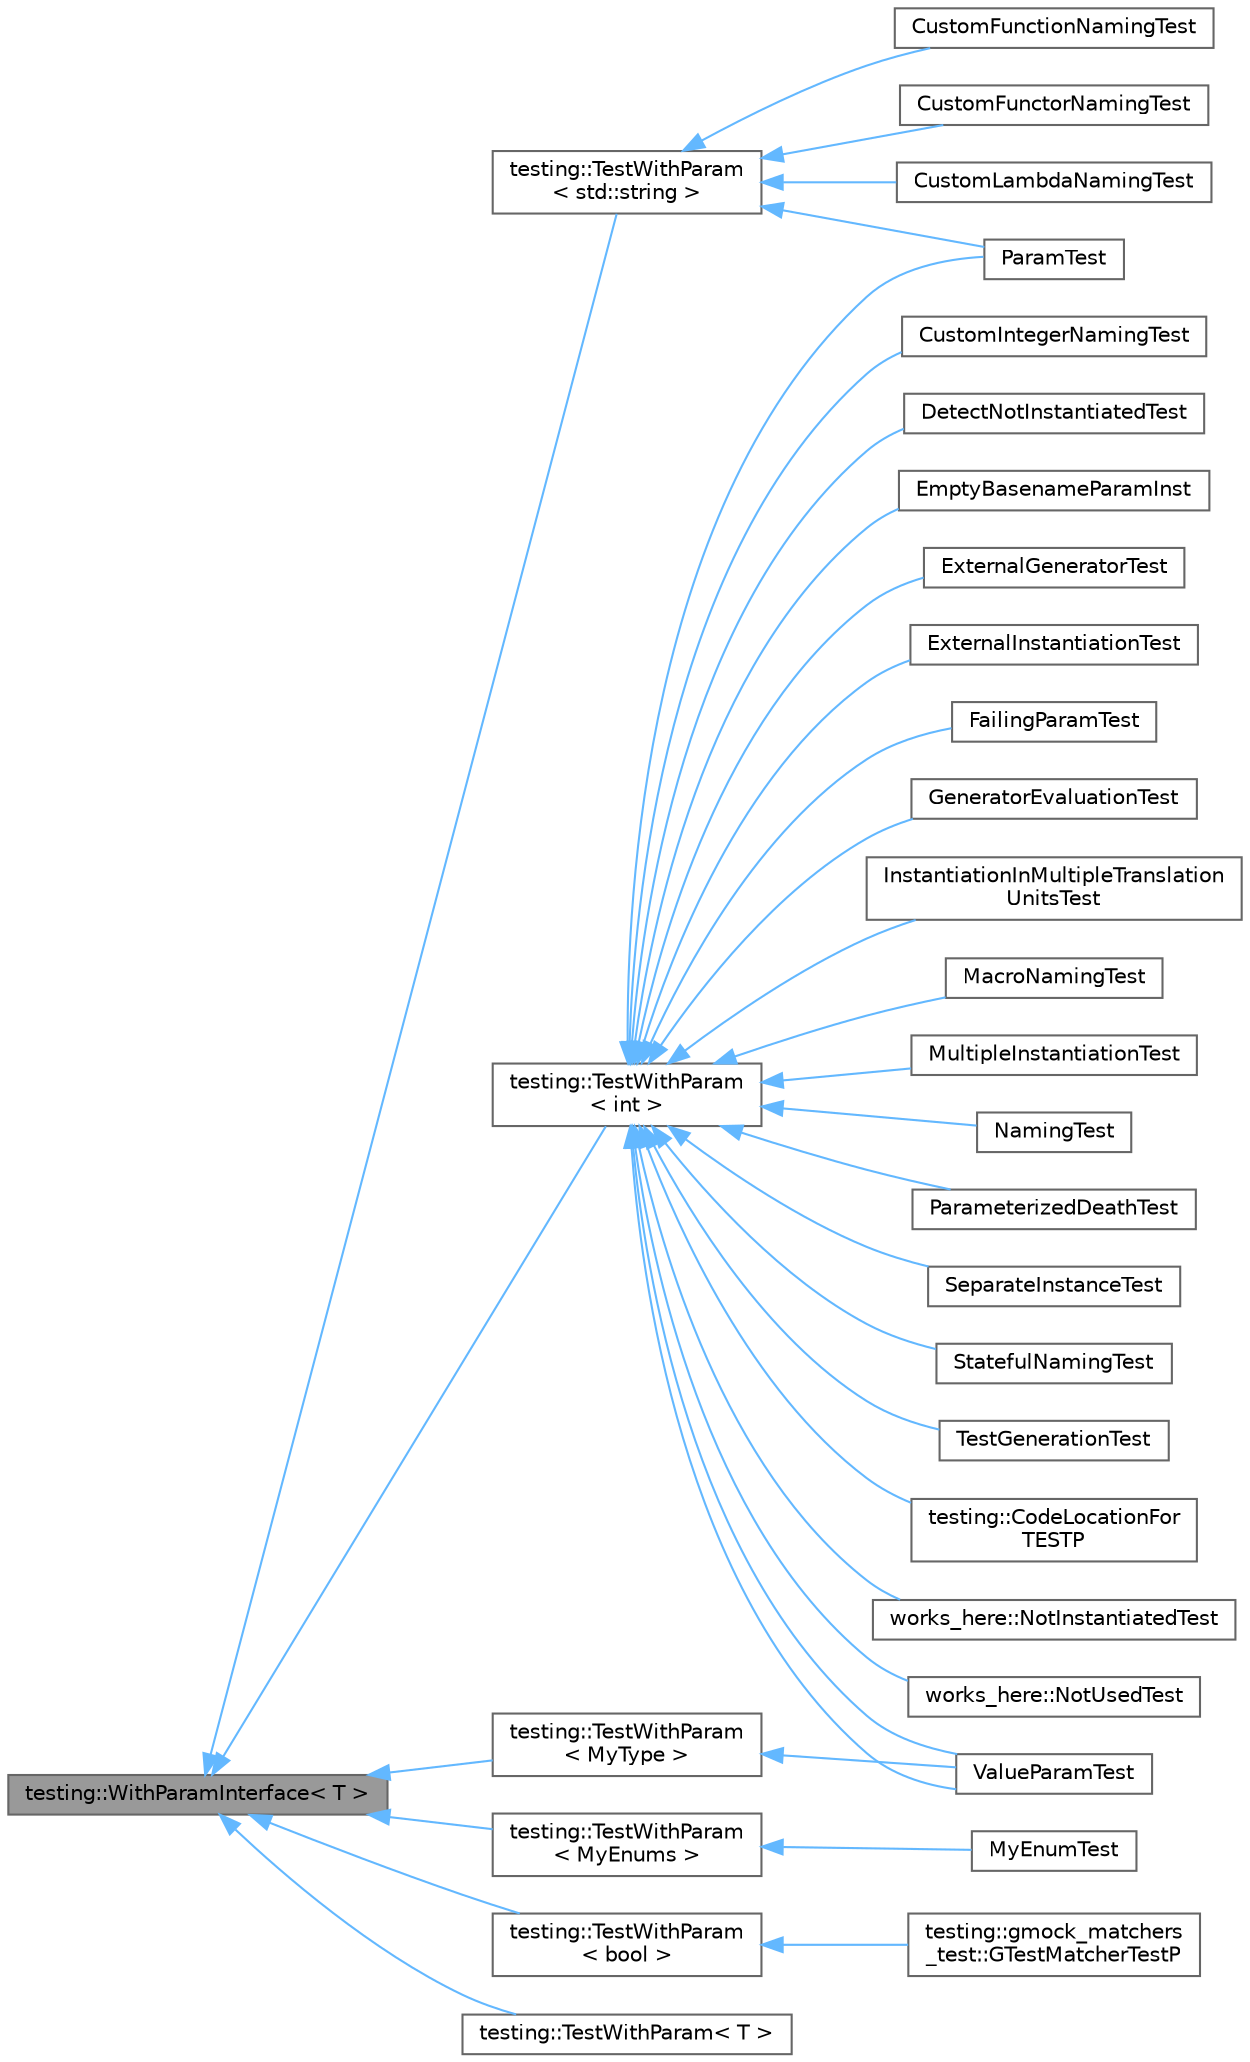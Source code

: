 digraph "testing::WithParamInterface&lt; T &gt;"
{
 // LATEX_PDF_SIZE
  bgcolor="transparent";
  edge [fontname=Helvetica,fontsize=10,labelfontname=Helvetica,labelfontsize=10];
  node [fontname=Helvetica,fontsize=10,shape=box,height=0.2,width=0.4];
  rankdir="LR";
  Node1 [id="Node000001",label="testing::WithParamInterface\< T \>",height=0.2,width=0.4,color="gray40", fillcolor="grey60", style="filled", fontcolor="black",tooltip=" "];
  Node1 -> Node2 [id="edge1_Node000001_Node000002",dir="back",color="steelblue1",style="solid",tooltip=" "];
  Node2 [id="Node000002",label="testing::TestWithParam\l\< int \>",height=0.2,width=0.4,color="gray40", fillcolor="white", style="filled",URL="$classtesting_1_1TestWithParam.html",tooltip=" "];
  Node2 -> Node3 [id="edge2_Node000002_Node000003",dir="back",color="steelblue1",style="solid",tooltip=" "];
  Node3 [id="Node000003",label="ParamTest",height=0.2,width=0.4,color="gray40", fillcolor="white", style="filled",URL="$classParamTest.html",tooltip=" "];
  Node2 -> Node4 [id="edge3_Node000002_Node000004",dir="back",color="steelblue1",style="solid",tooltip=" "];
  Node4 [id="Node000004",label="CustomIntegerNamingTest",height=0.2,width=0.4,color="gray40", fillcolor="white", style="filled",URL="$classCustomIntegerNamingTest.html",tooltip=" "];
  Node2 -> Node5 [id="edge4_Node000002_Node000005",dir="back",color="steelblue1",style="solid",tooltip=" "];
  Node5 [id="Node000005",label="DetectNotInstantiatedTest",height=0.2,width=0.4,color="gray40", fillcolor="white", style="filled",URL="$classDetectNotInstantiatedTest.html",tooltip=" "];
  Node2 -> Node6 [id="edge5_Node000002_Node000006",dir="back",color="steelblue1",style="solid",tooltip=" "];
  Node6 [id="Node000006",label="EmptyBasenameParamInst",height=0.2,width=0.4,color="gray40", fillcolor="white", style="filled",URL="$classEmptyBasenameParamInst.html",tooltip=" "];
  Node2 -> Node7 [id="edge6_Node000002_Node000007",dir="back",color="steelblue1",style="solid",tooltip=" "];
  Node7 [id="Node000007",label="ExternalGeneratorTest",height=0.2,width=0.4,color="gray40", fillcolor="white", style="filled",URL="$classExternalGeneratorTest.html",tooltip=" "];
  Node2 -> Node8 [id="edge7_Node000002_Node000008",dir="back",color="steelblue1",style="solid",tooltip=" "];
  Node8 [id="Node000008",label="ExternalInstantiationTest",height=0.2,width=0.4,color="gray40", fillcolor="white", style="filled",URL="$classExternalInstantiationTest.html",tooltip=" "];
  Node2 -> Node9 [id="edge8_Node000002_Node000009",dir="back",color="steelblue1",style="solid",tooltip=" "];
  Node9 [id="Node000009",label="FailingParamTest",height=0.2,width=0.4,color="gray40", fillcolor="white", style="filled",URL="$classFailingParamTest.html",tooltip=" "];
  Node2 -> Node10 [id="edge9_Node000002_Node000010",dir="back",color="steelblue1",style="solid",tooltip=" "];
  Node10 [id="Node000010",label="GeneratorEvaluationTest",height=0.2,width=0.4,color="gray40", fillcolor="white", style="filled",URL="$classGeneratorEvaluationTest.html",tooltip=" "];
  Node2 -> Node11 [id="edge10_Node000002_Node000011",dir="back",color="steelblue1",style="solid",tooltip=" "];
  Node11 [id="Node000011",label="InstantiationInMultipleTranslation\lUnitsTest",height=0.2,width=0.4,color="gray40", fillcolor="white", style="filled",URL="$classInstantiationInMultipleTranslationUnitsTest.html",tooltip=" "];
  Node2 -> Node12 [id="edge11_Node000002_Node000012",dir="back",color="steelblue1",style="solid",tooltip=" "];
  Node12 [id="Node000012",label="MacroNamingTest",height=0.2,width=0.4,color="gray40", fillcolor="white", style="filled",URL="$classMacroNamingTest.html",tooltip=" "];
  Node2 -> Node13 [id="edge12_Node000002_Node000013",dir="back",color="steelblue1",style="solid",tooltip=" "];
  Node13 [id="Node000013",label="MultipleInstantiationTest",height=0.2,width=0.4,color="gray40", fillcolor="white", style="filled",URL="$classMultipleInstantiationTest.html",tooltip=" "];
  Node2 -> Node14 [id="edge13_Node000002_Node000014",dir="back",color="steelblue1",style="solid",tooltip=" "];
  Node14 [id="Node000014",label="NamingTest",height=0.2,width=0.4,color="gray40", fillcolor="white", style="filled",URL="$classNamingTest.html",tooltip=" "];
  Node2 -> Node15 [id="edge14_Node000002_Node000015",dir="back",color="steelblue1",style="solid",tooltip=" "];
  Node15 [id="Node000015",label="ParameterizedDeathTest",height=0.2,width=0.4,color="gray40", fillcolor="white", style="filled",URL="$classParameterizedDeathTest.html",tooltip=" "];
  Node2 -> Node16 [id="edge15_Node000002_Node000016",dir="back",color="steelblue1",style="solid",tooltip=" "];
  Node16 [id="Node000016",label="SeparateInstanceTest",height=0.2,width=0.4,color="gray40", fillcolor="white", style="filled",URL="$classSeparateInstanceTest.html",tooltip=" "];
  Node2 -> Node17 [id="edge16_Node000002_Node000017",dir="back",color="steelblue1",style="solid",tooltip=" "];
  Node17 [id="Node000017",label="StatefulNamingTest",height=0.2,width=0.4,color="gray40", fillcolor="white", style="filled",URL="$classStatefulNamingTest.html",tooltip=" "];
  Node2 -> Node18 [id="edge17_Node000002_Node000018",dir="back",color="steelblue1",style="solid",tooltip=" "];
  Node18 [id="Node000018",label="TestGenerationTest",height=0.2,width=0.4,color="gray40", fillcolor="white", style="filled",URL="$classTestGenerationTest.html",tooltip=" "];
  Node2 -> Node19 [id="edge18_Node000002_Node000019",dir="back",color="steelblue1",style="solid",tooltip=" "];
  Node19 [id="Node000019",label="ValueParamTest",height=0.2,width=0.4,color="gray40", fillcolor="white", style="filled",URL="$classValueParamTest.html",tooltip=" "];
  Node2 -> Node19 [id="edge19_Node000002_Node000019",dir="back",color="steelblue1",style="solid",tooltip=" "];
  Node2 -> Node20 [id="edge20_Node000002_Node000020",dir="back",color="steelblue1",style="solid",tooltip=" "];
  Node20 [id="Node000020",label="testing::CodeLocationFor\lTESTP",height=0.2,width=0.4,color="gray40", fillcolor="white", style="filled",URL="$classtesting_1_1CodeLocationForTESTP.html",tooltip=" "];
  Node2 -> Node21 [id="edge21_Node000002_Node000021",dir="back",color="steelblue1",style="solid",tooltip=" "];
  Node21 [id="Node000021",label="works_here::NotInstantiatedTest",height=0.2,width=0.4,color="gray40", fillcolor="white", style="filled",URL="$classworks__here_1_1NotInstantiatedTest.html",tooltip=" "];
  Node2 -> Node22 [id="edge22_Node000002_Node000022",dir="back",color="steelblue1",style="solid",tooltip=" "];
  Node22 [id="Node000022",label="works_here::NotUsedTest",height=0.2,width=0.4,color="gray40", fillcolor="white", style="filled",URL="$classworks__here_1_1NotUsedTest.html",tooltip=" "];
  Node1 -> Node23 [id="edge23_Node000001_Node000023",dir="back",color="steelblue1",style="solid",tooltip=" "];
  Node23 [id="Node000023",label="testing::TestWithParam\l\< MyEnums \>",height=0.2,width=0.4,color="gray40", fillcolor="white", style="filled",URL="$classtesting_1_1TestWithParam.html",tooltip=" "];
  Node23 -> Node24 [id="edge24_Node000023_Node000024",dir="back",color="steelblue1",style="solid",tooltip=" "];
  Node24 [id="Node000024",label="MyEnumTest",height=0.2,width=0.4,color="gray40", fillcolor="white", style="filled",URL="$classMyEnumTest.html",tooltip=" "];
  Node1 -> Node25 [id="edge25_Node000001_Node000025",dir="back",color="steelblue1",style="solid",tooltip=" "];
  Node25 [id="Node000025",label="testing::TestWithParam\l\< std::string \>",height=0.2,width=0.4,color="gray40", fillcolor="white", style="filled",URL="$classtesting_1_1TestWithParam.html",tooltip=" "];
  Node25 -> Node26 [id="edge26_Node000025_Node000026",dir="back",color="steelblue1",style="solid",tooltip=" "];
  Node26 [id="Node000026",label="CustomFunctionNamingTest",height=0.2,width=0.4,color="gray40", fillcolor="white", style="filled",URL="$classCustomFunctionNamingTest.html",tooltip=" "];
  Node25 -> Node27 [id="edge27_Node000025_Node000027",dir="back",color="steelblue1",style="solid",tooltip=" "];
  Node27 [id="Node000027",label="CustomFunctorNamingTest",height=0.2,width=0.4,color="gray40", fillcolor="white", style="filled",URL="$classCustomFunctorNamingTest.html",tooltip=" "];
  Node25 -> Node28 [id="edge28_Node000025_Node000028",dir="back",color="steelblue1",style="solid",tooltip=" "];
  Node28 [id="Node000028",label="CustomLambdaNamingTest",height=0.2,width=0.4,color="gray40", fillcolor="white", style="filled",URL="$classCustomLambdaNamingTest.html",tooltip=" "];
  Node25 -> Node3 [id="edge29_Node000025_Node000003",dir="back",color="steelblue1",style="solid",tooltip=" "];
  Node1 -> Node29 [id="edge30_Node000001_Node000029",dir="back",color="steelblue1",style="solid",tooltip=" "];
  Node29 [id="Node000029",label="testing::TestWithParam\l\< MyType \>",height=0.2,width=0.4,color="gray40", fillcolor="white", style="filled",URL="$classtesting_1_1TestWithParam.html",tooltip=" "];
  Node29 -> Node19 [id="edge31_Node000029_Node000019",dir="back",color="steelblue1",style="solid",tooltip=" "];
  Node1 -> Node30 [id="edge32_Node000001_Node000030",dir="back",color="steelblue1",style="solid",tooltip=" "];
  Node30 [id="Node000030",label="testing::TestWithParam\l\< bool \>",height=0.2,width=0.4,color="gray40", fillcolor="white", style="filled",URL="$classtesting_1_1TestWithParam.html",tooltip=" "];
  Node30 -> Node31 [id="edge33_Node000030_Node000031",dir="back",color="steelblue1",style="solid",tooltip=" "];
  Node31 [id="Node000031",label="testing::gmock_matchers\l_test::GTestMatcherTestP",height=0.2,width=0.4,color="gray40", fillcolor="white", style="filled",URL="$classtesting_1_1gmock__matchers__test_1_1GTestMatcherTestP.html",tooltip=" "];
  Node1 -> Node32 [id="edge34_Node000001_Node000032",dir="back",color="steelblue1",style="solid",tooltip=" "];
  Node32 [id="Node000032",label="testing::TestWithParam\< T \>",height=0.2,width=0.4,color="gray40", fillcolor="white", style="filled",URL="$classtesting_1_1TestWithParam.html",tooltip=" "];
}
